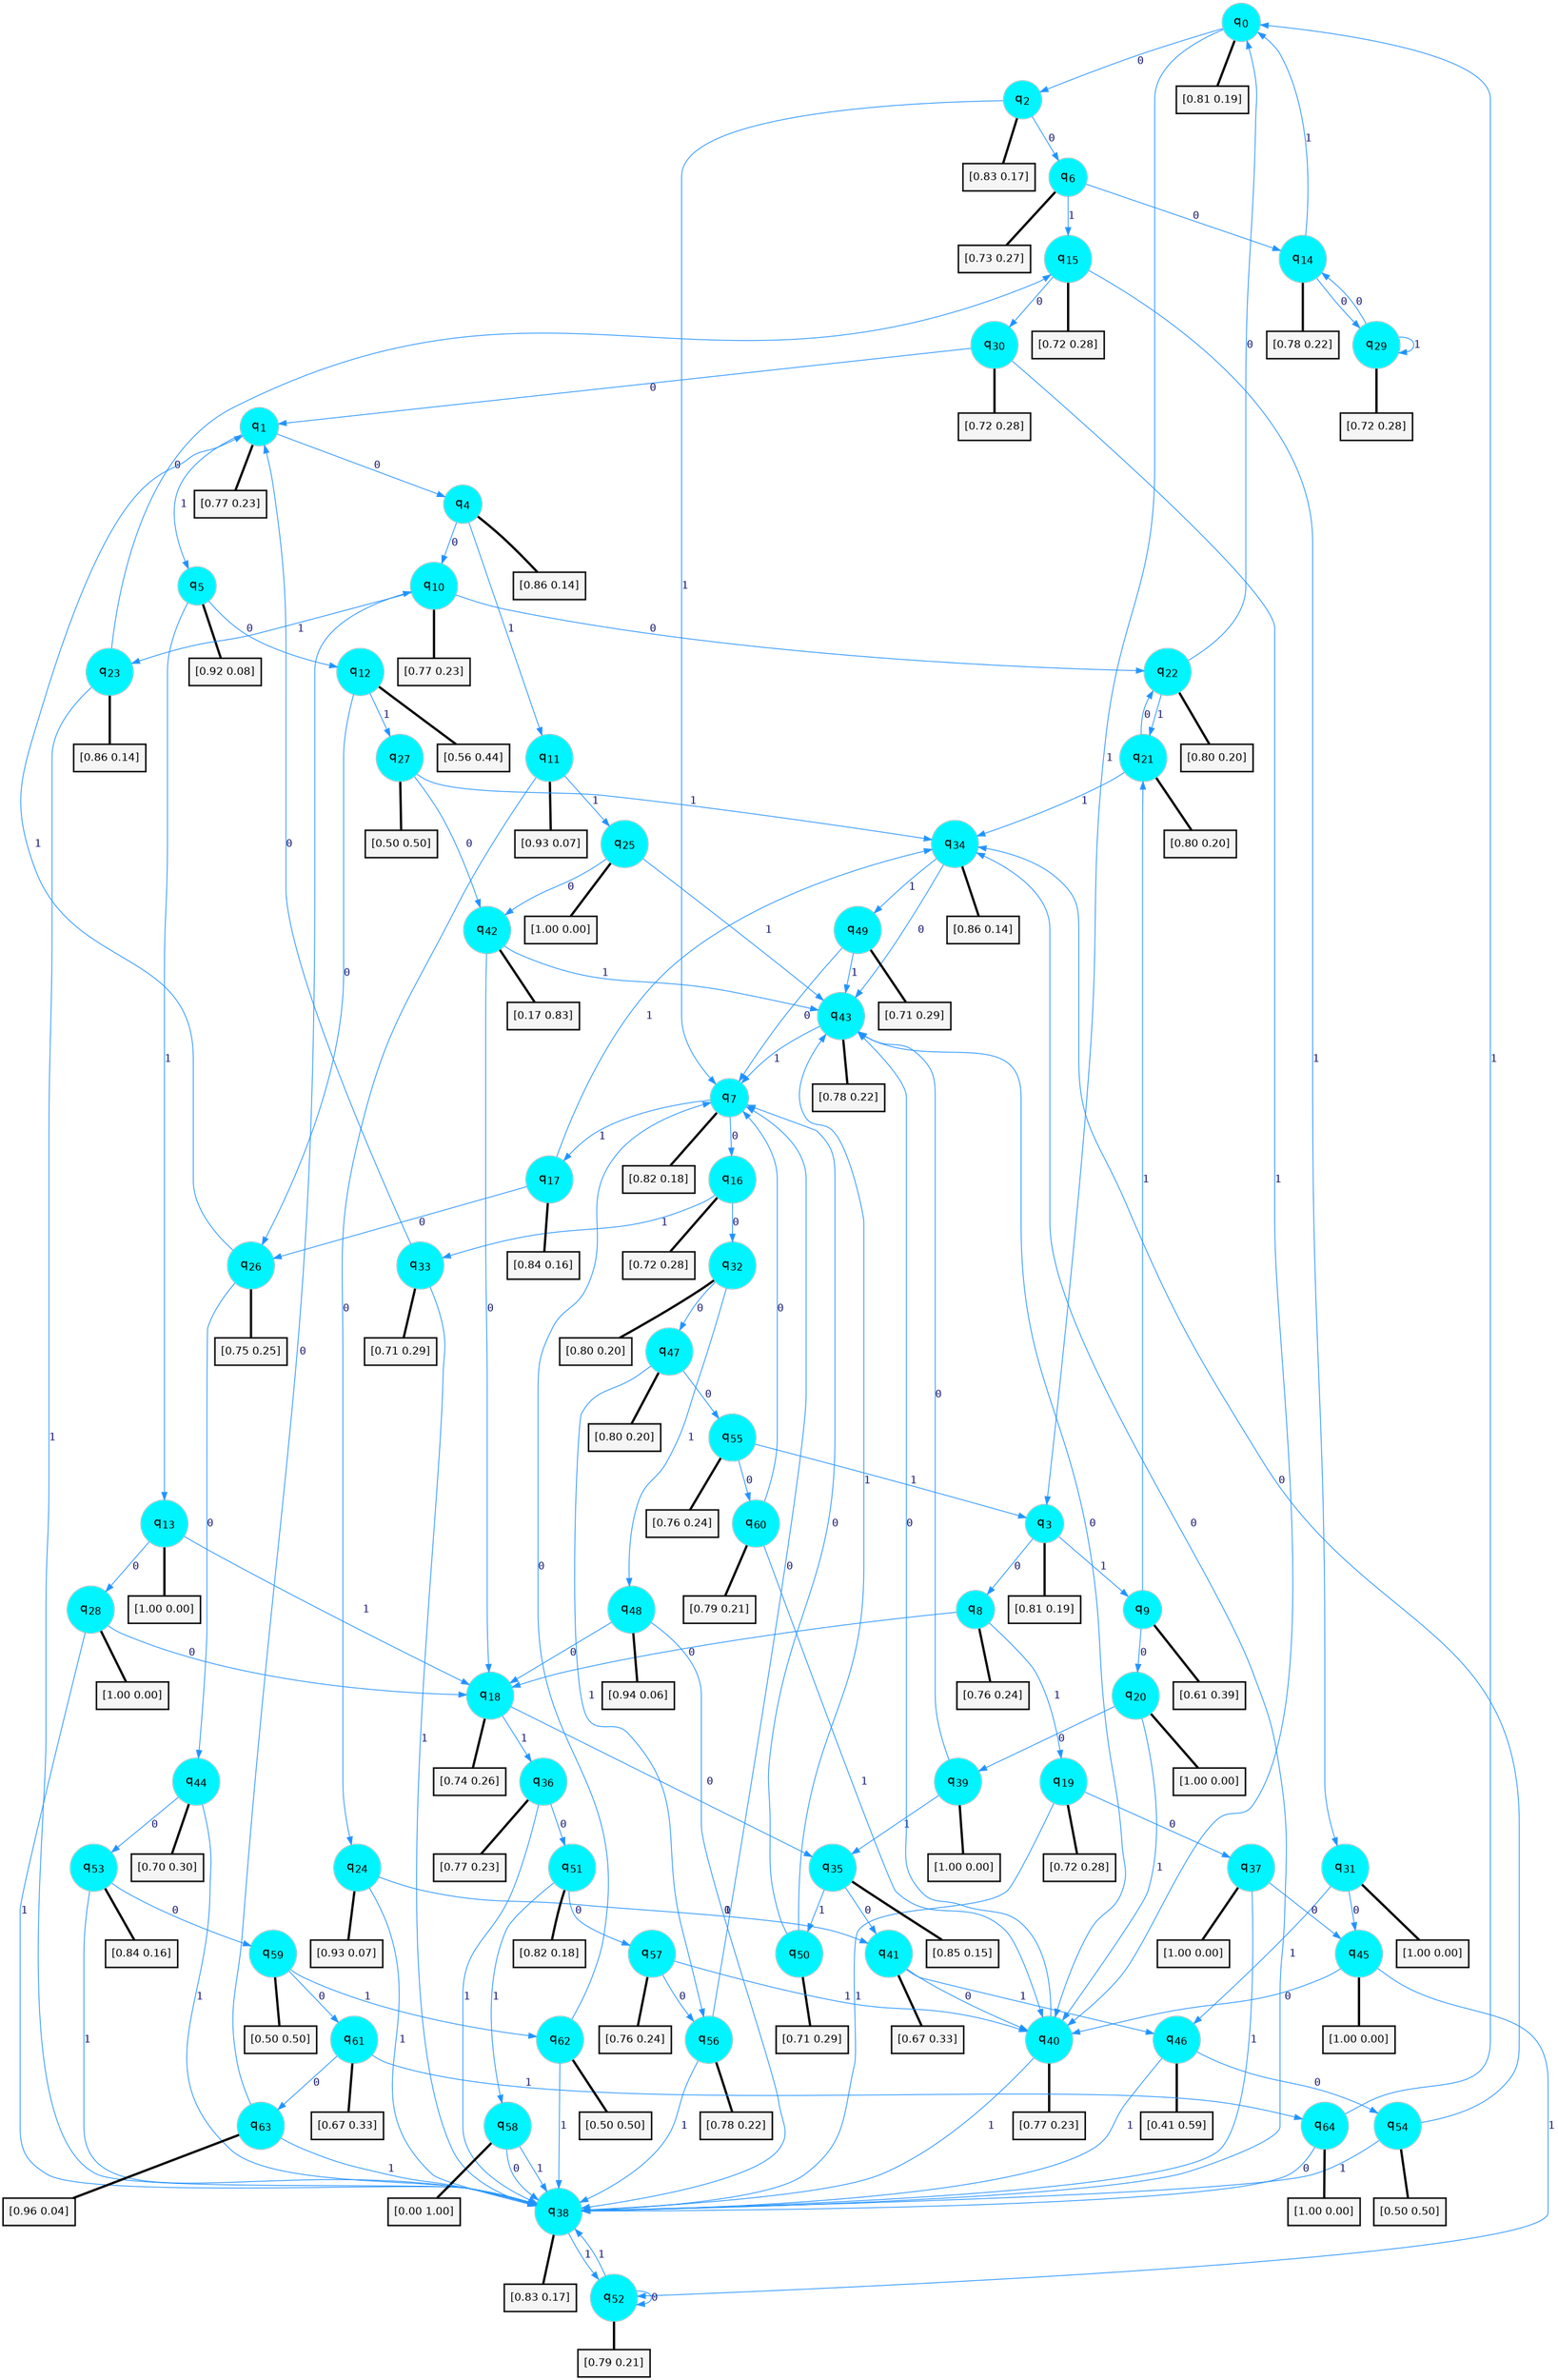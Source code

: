 digraph G {
graph [
bgcolor=transparent, dpi=300, rankdir=TD, size="40,25"];
node [
color=gray, fillcolor=turquoise1, fontcolor=black, fontname=Helvetica, fontsize=16, fontweight=bold, shape=circle, style=filled];
edge [
arrowsize=1, color=dodgerblue1, fontcolor=midnightblue, fontname=courier, fontweight=bold, penwidth=1, style=solid, weight=20];
0[label=<q<SUB>0</SUB>>];
1[label=<q<SUB>1</SUB>>];
2[label=<q<SUB>2</SUB>>];
3[label=<q<SUB>3</SUB>>];
4[label=<q<SUB>4</SUB>>];
5[label=<q<SUB>5</SUB>>];
6[label=<q<SUB>6</SUB>>];
7[label=<q<SUB>7</SUB>>];
8[label=<q<SUB>8</SUB>>];
9[label=<q<SUB>9</SUB>>];
10[label=<q<SUB>10</SUB>>];
11[label=<q<SUB>11</SUB>>];
12[label=<q<SUB>12</SUB>>];
13[label=<q<SUB>13</SUB>>];
14[label=<q<SUB>14</SUB>>];
15[label=<q<SUB>15</SUB>>];
16[label=<q<SUB>16</SUB>>];
17[label=<q<SUB>17</SUB>>];
18[label=<q<SUB>18</SUB>>];
19[label=<q<SUB>19</SUB>>];
20[label=<q<SUB>20</SUB>>];
21[label=<q<SUB>21</SUB>>];
22[label=<q<SUB>22</SUB>>];
23[label=<q<SUB>23</SUB>>];
24[label=<q<SUB>24</SUB>>];
25[label=<q<SUB>25</SUB>>];
26[label=<q<SUB>26</SUB>>];
27[label=<q<SUB>27</SUB>>];
28[label=<q<SUB>28</SUB>>];
29[label=<q<SUB>29</SUB>>];
30[label=<q<SUB>30</SUB>>];
31[label=<q<SUB>31</SUB>>];
32[label=<q<SUB>32</SUB>>];
33[label=<q<SUB>33</SUB>>];
34[label=<q<SUB>34</SUB>>];
35[label=<q<SUB>35</SUB>>];
36[label=<q<SUB>36</SUB>>];
37[label=<q<SUB>37</SUB>>];
38[label=<q<SUB>38</SUB>>];
39[label=<q<SUB>39</SUB>>];
40[label=<q<SUB>40</SUB>>];
41[label=<q<SUB>41</SUB>>];
42[label=<q<SUB>42</SUB>>];
43[label=<q<SUB>43</SUB>>];
44[label=<q<SUB>44</SUB>>];
45[label=<q<SUB>45</SUB>>];
46[label=<q<SUB>46</SUB>>];
47[label=<q<SUB>47</SUB>>];
48[label=<q<SUB>48</SUB>>];
49[label=<q<SUB>49</SUB>>];
50[label=<q<SUB>50</SUB>>];
51[label=<q<SUB>51</SUB>>];
52[label=<q<SUB>52</SUB>>];
53[label=<q<SUB>53</SUB>>];
54[label=<q<SUB>54</SUB>>];
55[label=<q<SUB>55</SUB>>];
56[label=<q<SUB>56</SUB>>];
57[label=<q<SUB>57</SUB>>];
58[label=<q<SUB>58</SUB>>];
59[label=<q<SUB>59</SUB>>];
60[label=<q<SUB>60</SUB>>];
61[label=<q<SUB>61</SUB>>];
62[label=<q<SUB>62</SUB>>];
63[label=<q<SUB>63</SUB>>];
64[label=<q<SUB>64</SUB>>];
65[label="[0.81 0.19]", shape=box,fontcolor=black, fontname=Helvetica, fontsize=14, penwidth=2, fillcolor=whitesmoke,color=black];
66[label="[0.77 0.23]", shape=box,fontcolor=black, fontname=Helvetica, fontsize=14, penwidth=2, fillcolor=whitesmoke,color=black];
67[label="[0.83 0.17]", shape=box,fontcolor=black, fontname=Helvetica, fontsize=14, penwidth=2, fillcolor=whitesmoke,color=black];
68[label="[0.81 0.19]", shape=box,fontcolor=black, fontname=Helvetica, fontsize=14, penwidth=2, fillcolor=whitesmoke,color=black];
69[label="[0.86 0.14]", shape=box,fontcolor=black, fontname=Helvetica, fontsize=14, penwidth=2, fillcolor=whitesmoke,color=black];
70[label="[0.92 0.08]", shape=box,fontcolor=black, fontname=Helvetica, fontsize=14, penwidth=2, fillcolor=whitesmoke,color=black];
71[label="[0.73 0.27]", shape=box,fontcolor=black, fontname=Helvetica, fontsize=14, penwidth=2, fillcolor=whitesmoke,color=black];
72[label="[0.82 0.18]", shape=box,fontcolor=black, fontname=Helvetica, fontsize=14, penwidth=2, fillcolor=whitesmoke,color=black];
73[label="[0.76 0.24]", shape=box,fontcolor=black, fontname=Helvetica, fontsize=14, penwidth=2, fillcolor=whitesmoke,color=black];
74[label="[0.61 0.39]", shape=box,fontcolor=black, fontname=Helvetica, fontsize=14, penwidth=2, fillcolor=whitesmoke,color=black];
75[label="[0.77 0.23]", shape=box,fontcolor=black, fontname=Helvetica, fontsize=14, penwidth=2, fillcolor=whitesmoke,color=black];
76[label="[0.93 0.07]", shape=box,fontcolor=black, fontname=Helvetica, fontsize=14, penwidth=2, fillcolor=whitesmoke,color=black];
77[label="[0.56 0.44]", shape=box,fontcolor=black, fontname=Helvetica, fontsize=14, penwidth=2, fillcolor=whitesmoke,color=black];
78[label="[1.00 0.00]", shape=box,fontcolor=black, fontname=Helvetica, fontsize=14, penwidth=2, fillcolor=whitesmoke,color=black];
79[label="[0.78 0.22]", shape=box,fontcolor=black, fontname=Helvetica, fontsize=14, penwidth=2, fillcolor=whitesmoke,color=black];
80[label="[0.72 0.28]", shape=box,fontcolor=black, fontname=Helvetica, fontsize=14, penwidth=2, fillcolor=whitesmoke,color=black];
81[label="[0.72 0.28]", shape=box,fontcolor=black, fontname=Helvetica, fontsize=14, penwidth=2, fillcolor=whitesmoke,color=black];
82[label="[0.84 0.16]", shape=box,fontcolor=black, fontname=Helvetica, fontsize=14, penwidth=2, fillcolor=whitesmoke,color=black];
83[label="[0.74 0.26]", shape=box,fontcolor=black, fontname=Helvetica, fontsize=14, penwidth=2, fillcolor=whitesmoke,color=black];
84[label="[0.72 0.28]", shape=box,fontcolor=black, fontname=Helvetica, fontsize=14, penwidth=2, fillcolor=whitesmoke,color=black];
85[label="[1.00 0.00]", shape=box,fontcolor=black, fontname=Helvetica, fontsize=14, penwidth=2, fillcolor=whitesmoke,color=black];
86[label="[0.80 0.20]", shape=box,fontcolor=black, fontname=Helvetica, fontsize=14, penwidth=2, fillcolor=whitesmoke,color=black];
87[label="[0.80 0.20]", shape=box,fontcolor=black, fontname=Helvetica, fontsize=14, penwidth=2, fillcolor=whitesmoke,color=black];
88[label="[0.86 0.14]", shape=box,fontcolor=black, fontname=Helvetica, fontsize=14, penwidth=2, fillcolor=whitesmoke,color=black];
89[label="[0.93 0.07]", shape=box,fontcolor=black, fontname=Helvetica, fontsize=14, penwidth=2, fillcolor=whitesmoke,color=black];
90[label="[1.00 0.00]", shape=box,fontcolor=black, fontname=Helvetica, fontsize=14, penwidth=2, fillcolor=whitesmoke,color=black];
91[label="[0.75 0.25]", shape=box,fontcolor=black, fontname=Helvetica, fontsize=14, penwidth=2, fillcolor=whitesmoke,color=black];
92[label="[0.50 0.50]", shape=box,fontcolor=black, fontname=Helvetica, fontsize=14, penwidth=2, fillcolor=whitesmoke,color=black];
93[label="[1.00 0.00]", shape=box,fontcolor=black, fontname=Helvetica, fontsize=14, penwidth=2, fillcolor=whitesmoke,color=black];
94[label="[0.72 0.28]", shape=box,fontcolor=black, fontname=Helvetica, fontsize=14, penwidth=2, fillcolor=whitesmoke,color=black];
95[label="[0.72 0.28]", shape=box,fontcolor=black, fontname=Helvetica, fontsize=14, penwidth=2, fillcolor=whitesmoke,color=black];
96[label="[1.00 0.00]", shape=box,fontcolor=black, fontname=Helvetica, fontsize=14, penwidth=2, fillcolor=whitesmoke,color=black];
97[label="[0.80 0.20]", shape=box,fontcolor=black, fontname=Helvetica, fontsize=14, penwidth=2, fillcolor=whitesmoke,color=black];
98[label="[0.71 0.29]", shape=box,fontcolor=black, fontname=Helvetica, fontsize=14, penwidth=2, fillcolor=whitesmoke,color=black];
99[label="[0.86 0.14]", shape=box,fontcolor=black, fontname=Helvetica, fontsize=14, penwidth=2, fillcolor=whitesmoke,color=black];
100[label="[0.85 0.15]", shape=box,fontcolor=black, fontname=Helvetica, fontsize=14, penwidth=2, fillcolor=whitesmoke,color=black];
101[label="[0.77 0.23]", shape=box,fontcolor=black, fontname=Helvetica, fontsize=14, penwidth=2, fillcolor=whitesmoke,color=black];
102[label="[1.00 0.00]", shape=box,fontcolor=black, fontname=Helvetica, fontsize=14, penwidth=2, fillcolor=whitesmoke,color=black];
103[label="[0.83 0.17]", shape=box,fontcolor=black, fontname=Helvetica, fontsize=14, penwidth=2, fillcolor=whitesmoke,color=black];
104[label="[1.00 0.00]", shape=box,fontcolor=black, fontname=Helvetica, fontsize=14, penwidth=2, fillcolor=whitesmoke,color=black];
105[label="[0.77 0.23]", shape=box,fontcolor=black, fontname=Helvetica, fontsize=14, penwidth=2, fillcolor=whitesmoke,color=black];
106[label="[0.67 0.33]", shape=box,fontcolor=black, fontname=Helvetica, fontsize=14, penwidth=2, fillcolor=whitesmoke,color=black];
107[label="[0.17 0.83]", shape=box,fontcolor=black, fontname=Helvetica, fontsize=14, penwidth=2, fillcolor=whitesmoke,color=black];
108[label="[0.78 0.22]", shape=box,fontcolor=black, fontname=Helvetica, fontsize=14, penwidth=2, fillcolor=whitesmoke,color=black];
109[label="[0.70 0.30]", shape=box,fontcolor=black, fontname=Helvetica, fontsize=14, penwidth=2, fillcolor=whitesmoke,color=black];
110[label="[1.00 0.00]", shape=box,fontcolor=black, fontname=Helvetica, fontsize=14, penwidth=2, fillcolor=whitesmoke,color=black];
111[label="[0.41 0.59]", shape=box,fontcolor=black, fontname=Helvetica, fontsize=14, penwidth=2, fillcolor=whitesmoke,color=black];
112[label="[0.80 0.20]", shape=box,fontcolor=black, fontname=Helvetica, fontsize=14, penwidth=2, fillcolor=whitesmoke,color=black];
113[label="[0.94 0.06]", shape=box,fontcolor=black, fontname=Helvetica, fontsize=14, penwidth=2, fillcolor=whitesmoke,color=black];
114[label="[0.71 0.29]", shape=box,fontcolor=black, fontname=Helvetica, fontsize=14, penwidth=2, fillcolor=whitesmoke,color=black];
115[label="[0.71 0.29]", shape=box,fontcolor=black, fontname=Helvetica, fontsize=14, penwidth=2, fillcolor=whitesmoke,color=black];
116[label="[0.82 0.18]", shape=box,fontcolor=black, fontname=Helvetica, fontsize=14, penwidth=2, fillcolor=whitesmoke,color=black];
117[label="[0.79 0.21]", shape=box,fontcolor=black, fontname=Helvetica, fontsize=14, penwidth=2, fillcolor=whitesmoke,color=black];
118[label="[0.84 0.16]", shape=box,fontcolor=black, fontname=Helvetica, fontsize=14, penwidth=2, fillcolor=whitesmoke,color=black];
119[label="[0.50 0.50]", shape=box,fontcolor=black, fontname=Helvetica, fontsize=14, penwidth=2, fillcolor=whitesmoke,color=black];
120[label="[0.76 0.24]", shape=box,fontcolor=black, fontname=Helvetica, fontsize=14, penwidth=2, fillcolor=whitesmoke,color=black];
121[label="[0.78 0.22]", shape=box,fontcolor=black, fontname=Helvetica, fontsize=14, penwidth=2, fillcolor=whitesmoke,color=black];
122[label="[0.76 0.24]", shape=box,fontcolor=black, fontname=Helvetica, fontsize=14, penwidth=2, fillcolor=whitesmoke,color=black];
123[label="[0.00 1.00]", shape=box,fontcolor=black, fontname=Helvetica, fontsize=14, penwidth=2, fillcolor=whitesmoke,color=black];
124[label="[0.50 0.50]", shape=box,fontcolor=black, fontname=Helvetica, fontsize=14, penwidth=2, fillcolor=whitesmoke,color=black];
125[label="[0.79 0.21]", shape=box,fontcolor=black, fontname=Helvetica, fontsize=14, penwidth=2, fillcolor=whitesmoke,color=black];
126[label="[0.67 0.33]", shape=box,fontcolor=black, fontname=Helvetica, fontsize=14, penwidth=2, fillcolor=whitesmoke,color=black];
127[label="[0.50 0.50]", shape=box,fontcolor=black, fontname=Helvetica, fontsize=14, penwidth=2, fillcolor=whitesmoke,color=black];
128[label="[0.96 0.04]", shape=box,fontcolor=black, fontname=Helvetica, fontsize=14, penwidth=2, fillcolor=whitesmoke,color=black];
129[label="[1.00 0.00]", shape=box,fontcolor=black, fontname=Helvetica, fontsize=14, penwidth=2, fillcolor=whitesmoke,color=black];
0->2 [label=0];
0->3 [label=1];
0->65 [arrowhead=none, penwidth=3,color=black];
1->4 [label=0];
1->5 [label=1];
1->66 [arrowhead=none, penwidth=3,color=black];
2->6 [label=0];
2->7 [label=1];
2->67 [arrowhead=none, penwidth=3,color=black];
3->8 [label=0];
3->9 [label=1];
3->68 [arrowhead=none, penwidth=3,color=black];
4->10 [label=0];
4->11 [label=1];
4->69 [arrowhead=none, penwidth=3,color=black];
5->12 [label=0];
5->13 [label=1];
5->70 [arrowhead=none, penwidth=3,color=black];
6->14 [label=0];
6->15 [label=1];
6->71 [arrowhead=none, penwidth=3,color=black];
7->16 [label=0];
7->17 [label=1];
7->72 [arrowhead=none, penwidth=3,color=black];
8->18 [label=0];
8->19 [label=1];
8->73 [arrowhead=none, penwidth=3,color=black];
9->20 [label=0];
9->21 [label=1];
9->74 [arrowhead=none, penwidth=3,color=black];
10->22 [label=0];
10->23 [label=1];
10->75 [arrowhead=none, penwidth=3,color=black];
11->24 [label=0];
11->25 [label=1];
11->76 [arrowhead=none, penwidth=3,color=black];
12->26 [label=0];
12->27 [label=1];
12->77 [arrowhead=none, penwidth=3,color=black];
13->28 [label=0];
13->18 [label=1];
13->78 [arrowhead=none, penwidth=3,color=black];
14->29 [label=0];
14->0 [label=1];
14->79 [arrowhead=none, penwidth=3,color=black];
15->30 [label=0];
15->31 [label=1];
15->80 [arrowhead=none, penwidth=3,color=black];
16->32 [label=0];
16->33 [label=1];
16->81 [arrowhead=none, penwidth=3,color=black];
17->26 [label=0];
17->34 [label=1];
17->82 [arrowhead=none, penwidth=3,color=black];
18->35 [label=0];
18->36 [label=1];
18->83 [arrowhead=none, penwidth=3,color=black];
19->37 [label=0];
19->38 [label=1];
19->84 [arrowhead=none, penwidth=3,color=black];
20->39 [label=0];
20->40 [label=1];
20->85 [arrowhead=none, penwidth=3,color=black];
21->22 [label=0];
21->34 [label=1];
21->86 [arrowhead=none, penwidth=3,color=black];
22->0 [label=0];
22->21 [label=1];
22->87 [arrowhead=none, penwidth=3,color=black];
23->15 [label=0];
23->38 [label=1];
23->88 [arrowhead=none, penwidth=3,color=black];
24->41 [label=0];
24->38 [label=1];
24->89 [arrowhead=none, penwidth=3,color=black];
25->42 [label=0];
25->43 [label=1];
25->90 [arrowhead=none, penwidth=3,color=black];
26->44 [label=0];
26->1 [label=1];
26->91 [arrowhead=none, penwidth=3,color=black];
27->42 [label=0];
27->34 [label=1];
27->92 [arrowhead=none, penwidth=3,color=black];
28->18 [label=0];
28->38 [label=1];
28->93 [arrowhead=none, penwidth=3,color=black];
29->14 [label=0];
29->29 [label=1];
29->94 [arrowhead=none, penwidth=3,color=black];
30->1 [label=0];
30->40 [label=1];
30->95 [arrowhead=none, penwidth=3,color=black];
31->45 [label=0];
31->46 [label=1];
31->96 [arrowhead=none, penwidth=3,color=black];
32->47 [label=0];
32->48 [label=1];
32->97 [arrowhead=none, penwidth=3,color=black];
33->1 [label=0];
33->38 [label=1];
33->98 [arrowhead=none, penwidth=3,color=black];
34->43 [label=0];
34->49 [label=1];
34->99 [arrowhead=none, penwidth=3,color=black];
35->41 [label=0];
35->50 [label=1];
35->100 [arrowhead=none, penwidth=3,color=black];
36->51 [label=0];
36->38 [label=1];
36->101 [arrowhead=none, penwidth=3,color=black];
37->45 [label=0];
37->38 [label=1];
37->102 [arrowhead=none, penwidth=3,color=black];
38->34 [label=0];
38->52 [label=1];
38->103 [arrowhead=none, penwidth=3,color=black];
39->43 [label=0];
39->35 [label=1];
39->104 [arrowhead=none, penwidth=3,color=black];
40->43 [label=0];
40->38 [label=1];
40->105 [arrowhead=none, penwidth=3,color=black];
41->40 [label=0];
41->46 [label=1];
41->106 [arrowhead=none, penwidth=3,color=black];
42->18 [label=0];
42->43 [label=1];
42->107 [arrowhead=none, penwidth=3,color=black];
43->40 [label=0];
43->7 [label=1];
43->108 [arrowhead=none, penwidth=3,color=black];
44->53 [label=0];
44->38 [label=1];
44->109 [arrowhead=none, penwidth=3,color=black];
45->40 [label=0];
45->52 [label=1];
45->110 [arrowhead=none, penwidth=3,color=black];
46->54 [label=0];
46->38 [label=1];
46->111 [arrowhead=none, penwidth=3,color=black];
47->55 [label=0];
47->56 [label=1];
47->112 [arrowhead=none, penwidth=3,color=black];
48->18 [label=0];
48->38 [label=1];
48->113 [arrowhead=none, penwidth=3,color=black];
49->7 [label=0];
49->43 [label=1];
49->114 [arrowhead=none, penwidth=3,color=black];
50->7 [label=0];
50->43 [label=1];
50->115 [arrowhead=none, penwidth=3,color=black];
51->57 [label=0];
51->58 [label=1];
51->116 [arrowhead=none, penwidth=3,color=black];
52->52 [label=0];
52->38 [label=1];
52->117 [arrowhead=none, penwidth=3,color=black];
53->59 [label=0];
53->38 [label=1];
53->118 [arrowhead=none, penwidth=3,color=black];
54->34 [label=0];
54->38 [label=1];
54->119 [arrowhead=none, penwidth=3,color=black];
55->60 [label=0];
55->3 [label=1];
55->120 [arrowhead=none, penwidth=3,color=black];
56->7 [label=0];
56->38 [label=1];
56->121 [arrowhead=none, penwidth=3,color=black];
57->56 [label=0];
57->40 [label=1];
57->122 [arrowhead=none, penwidth=3,color=black];
58->38 [label=0];
58->38 [label=1];
58->123 [arrowhead=none, penwidth=3,color=black];
59->61 [label=0];
59->62 [label=1];
59->124 [arrowhead=none, penwidth=3,color=black];
60->7 [label=0];
60->40 [label=1];
60->125 [arrowhead=none, penwidth=3,color=black];
61->63 [label=0];
61->64 [label=1];
61->126 [arrowhead=none, penwidth=3,color=black];
62->7 [label=0];
62->38 [label=1];
62->127 [arrowhead=none, penwidth=3,color=black];
63->10 [label=0];
63->38 [label=1];
63->128 [arrowhead=none, penwidth=3,color=black];
64->38 [label=0];
64->0 [label=1];
64->129 [arrowhead=none, penwidth=3,color=black];
}
